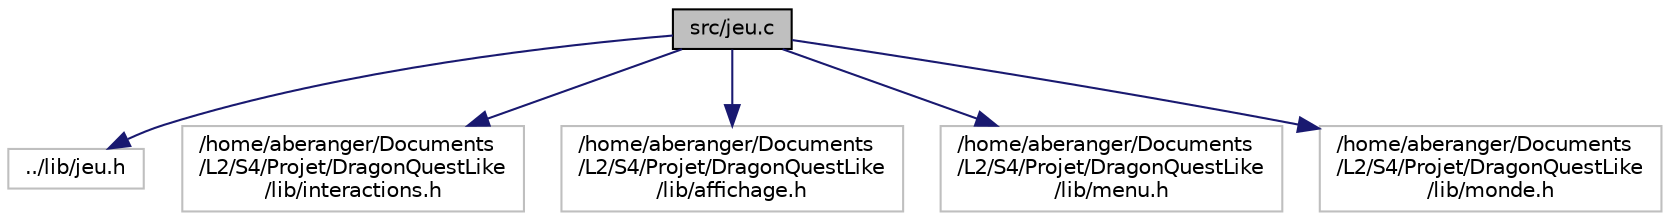 digraph "src/jeu.c"
{
 // LATEX_PDF_SIZE
  edge [fontname="Helvetica",fontsize="10",labelfontname="Helvetica",labelfontsize="10"];
  node [fontname="Helvetica",fontsize="10",shape=record];
  Node1 [label="src/jeu.c",height=0.2,width=0.4,color="black", fillcolor="grey75", style="filled", fontcolor="black",tooltip="gestion du jeu"];
  Node1 -> Node2 [color="midnightblue",fontsize="10",style="solid",fontname="Helvetica"];
  Node2 [label="../lib/jeu.h",height=0.2,width=0.4,color="grey75", fillcolor="white", style="filled",tooltip=" "];
  Node1 -> Node3 [color="midnightblue",fontsize="10",style="solid",fontname="Helvetica"];
  Node3 [label="/home/aberanger/Documents\l/L2/S4/Projet/DragonQuestLike\l/lib/interactions.h",height=0.2,width=0.4,color="grey75", fillcolor="white", style="filled",tooltip=" "];
  Node1 -> Node4 [color="midnightblue",fontsize="10",style="solid",fontname="Helvetica"];
  Node4 [label="/home/aberanger/Documents\l/L2/S4/Projet/DragonQuestLike\l/lib/affichage.h",height=0.2,width=0.4,color="grey75", fillcolor="white", style="filled",tooltip=" "];
  Node1 -> Node5 [color="midnightblue",fontsize="10",style="solid",fontname="Helvetica"];
  Node5 [label="/home/aberanger/Documents\l/L2/S4/Projet/DragonQuestLike\l/lib/menu.h",height=0.2,width=0.4,color="grey75", fillcolor="white", style="filled",tooltip=" "];
  Node1 -> Node6 [color="midnightblue",fontsize="10",style="solid",fontname="Helvetica"];
  Node6 [label="/home/aberanger/Documents\l/L2/S4/Projet/DragonQuestLike\l/lib/monde.h",height=0.2,width=0.4,color="grey75", fillcolor="white", style="filled",tooltip=" "];
}
